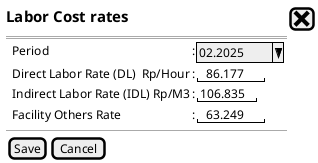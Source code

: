 @startsalt
{
   <size:15><b>Labor Cost rates|[<size:25><&x>]|*
  ==
  {
    .|Period                           |:|^ 02.2025 ^|*
    .|Direct Labor Rate (DL)  Rp/Hour  |:|"  86.177"|*
    .|Indirect Labor Rate (IDL) Rp/M3  |:|"106.835" |*
    .|Facility Others Rate             |:|"  63.249"|*
  }
  --
  {
    [Save]|[Cancel]
  }
}|
@endsalt
